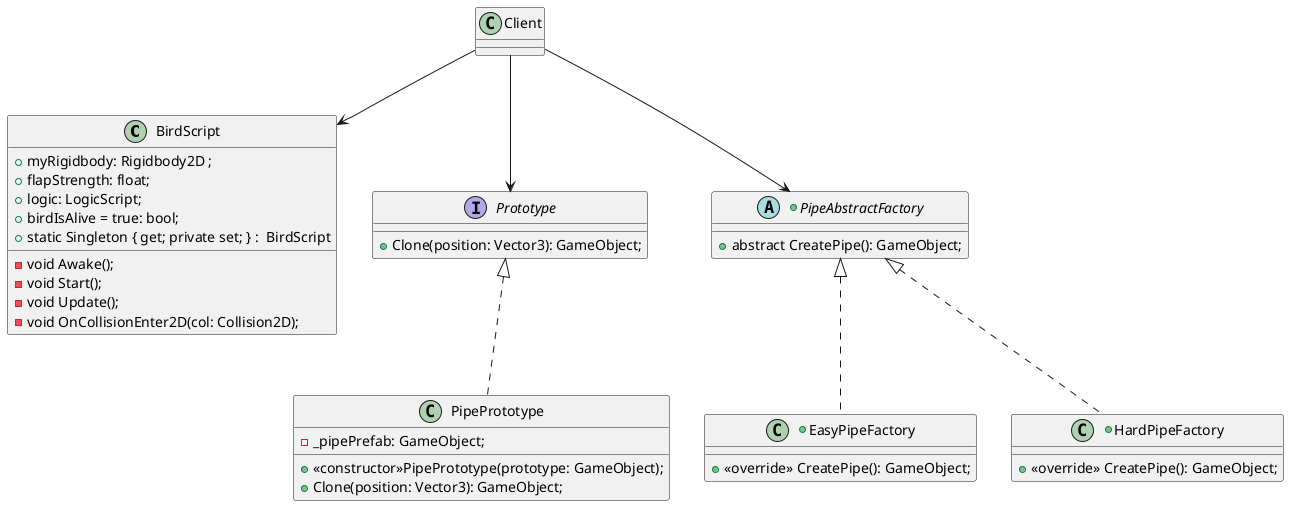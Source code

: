 @startuml
class BirdScript
{
    +myRigidbody: Rigidbody2D ;
    +flapStrength: float;
    +logic: LogicScript;
    +birdIsAlive = true: bool;
    +static Singleton { get; private set; } :  BirdScript 

    -void Awake();
    -void Start();
    -void Update();
    -void OnCollisionEnter2D(col: Collision2D);
}

interface Prototype
{
    +Clone(position: Vector3): GameObject;
}

class PipePrototype
{
    -_pipePrefab: GameObject;
    +<<constructor>>PipePrototype(prototype: GameObject);
    +Clone(position: Vector3): GameObject;
}

+abstract class PipeAbstractFactory
{
    +abstract CreatePipe(): GameObject;
}

+class EasyPipeFactory
{
    +<<override>> CreatePipe(): GameObject;
}

+class HardPipeFactory
{
    +<<override>> CreatePipe(): GameObject;
}

class Client
{

}

Client --> BirdScript
Client --> Prototype
Client --> PipeAbstractFactory
Prototype <|.. PipePrototype
PipeAbstractFactory <|.. EasyPipeFactory
PipeAbstractFactory <|.. HardPipeFactory
@enduml